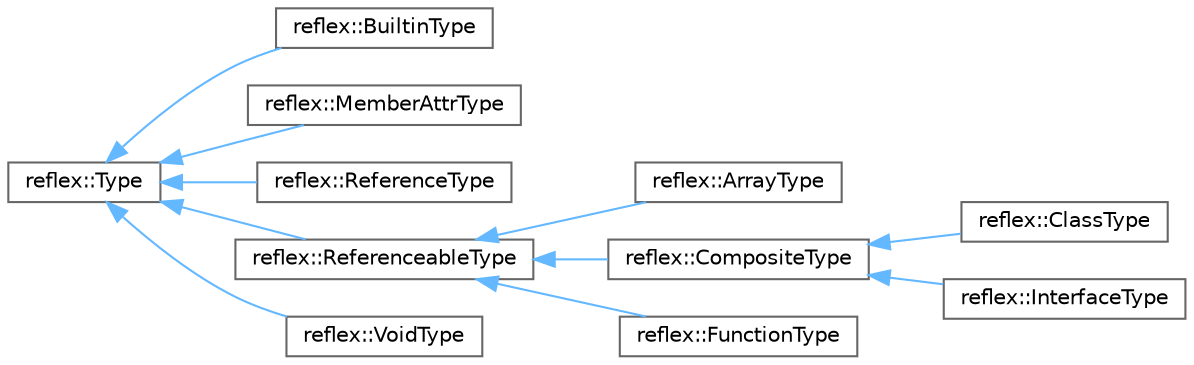 digraph "Graphical Class Hierarchy"
{
 // LATEX_PDF_SIZE
  bgcolor="transparent";
  edge [fontname=Helvetica,fontsize=10,labelfontname=Helvetica,labelfontsize=10];
  node [fontname=Helvetica,fontsize=10,shape=box,height=0.2,width=0.4];
  rankdir="LR";
  Node0 [id="Node000000",label="reflex::Type",height=0.2,width=0.4,color="grey40", fillcolor="white", style="filled",URL="$classreflex_1_1Type.html",tooltip=" "];
  Node0 -> Node1 [id="edge78_Node000000_Node000001",dir="back",color="steelblue1",style="solid",tooltip=" "];
  Node1 [id="Node000001",label="reflex::BuiltinType",height=0.2,width=0.4,color="grey40", fillcolor="white", style="filled",URL="$classreflex_1_1BuiltinType.html",tooltip=" "];
  Node0 -> Node2 [id="edge79_Node000000_Node000002",dir="back",color="steelblue1",style="solid",tooltip=" "];
  Node2 [id="Node000002",label="reflex::MemberAttrType",height=0.2,width=0.4,color="grey40", fillcolor="white", style="filled",URL="$classreflex_1_1MemberAttrType.html",tooltip=" "];
  Node0 -> Node3 [id="edge80_Node000000_Node000003",dir="back",color="steelblue1",style="solid",tooltip=" "];
  Node3 [id="Node000003",label="reflex::ReferenceType",height=0.2,width=0.4,color="grey40", fillcolor="white", style="filled",URL="$classreflex_1_1ReferenceType.html",tooltip=" "];
  Node0 -> Node4 [id="edge81_Node000000_Node000004",dir="back",color="steelblue1",style="solid",tooltip=" "];
  Node4 [id="Node000004",label="reflex::ReferenceableType",height=0.2,width=0.4,color="grey40", fillcolor="white", style="filled",URL="$classreflex_1_1ReferenceableType.html",tooltip=" "];
  Node4 -> Node5 [id="edge82_Node000004_Node000005",dir="back",color="steelblue1",style="solid",tooltip=" "];
  Node5 [id="Node000005",label="reflex::ArrayType",height=0.2,width=0.4,color="grey40", fillcolor="white", style="filled",URL="$classreflex_1_1ArrayType.html",tooltip=" "];
  Node4 -> Node6 [id="edge83_Node000004_Node000006",dir="back",color="steelblue1",style="solid",tooltip=" "];
  Node6 [id="Node000006",label="reflex::CompositeType",height=0.2,width=0.4,color="grey40", fillcolor="white", style="filled",URL="$classreflex_1_1CompositeType.html",tooltip=" "];
  Node6 -> Node7 [id="edge84_Node000006_Node000007",dir="back",color="steelblue1",style="solid",tooltip=" "];
  Node7 [id="Node000007",label="reflex::ClassType",height=0.2,width=0.4,color="grey40", fillcolor="white", style="filled",URL="$classreflex_1_1ClassType.html",tooltip=" "];
  Node6 -> Node8 [id="edge85_Node000006_Node000008",dir="back",color="steelblue1",style="solid",tooltip=" "];
  Node8 [id="Node000008",label="reflex::InterfaceType",height=0.2,width=0.4,color="grey40", fillcolor="white", style="filled",URL="$classreflex_1_1InterfaceType.html",tooltip=" "];
  Node4 -> Node9 [id="edge86_Node000004_Node000009",dir="back",color="steelblue1",style="solid",tooltip=" "];
  Node9 [id="Node000009",label="reflex::FunctionType",height=0.2,width=0.4,color="grey40", fillcolor="white", style="filled",URL="$classreflex_1_1FunctionType.html",tooltip=" "];
  Node0 -> Node10 [id="edge87_Node000000_Node000010",dir="back",color="steelblue1",style="solid",tooltip=" "];
  Node10 [id="Node000010",label="reflex::VoidType",height=0.2,width=0.4,color="grey40", fillcolor="white", style="filled",URL="$classreflex_1_1VoidType.html",tooltip=" "];
}
